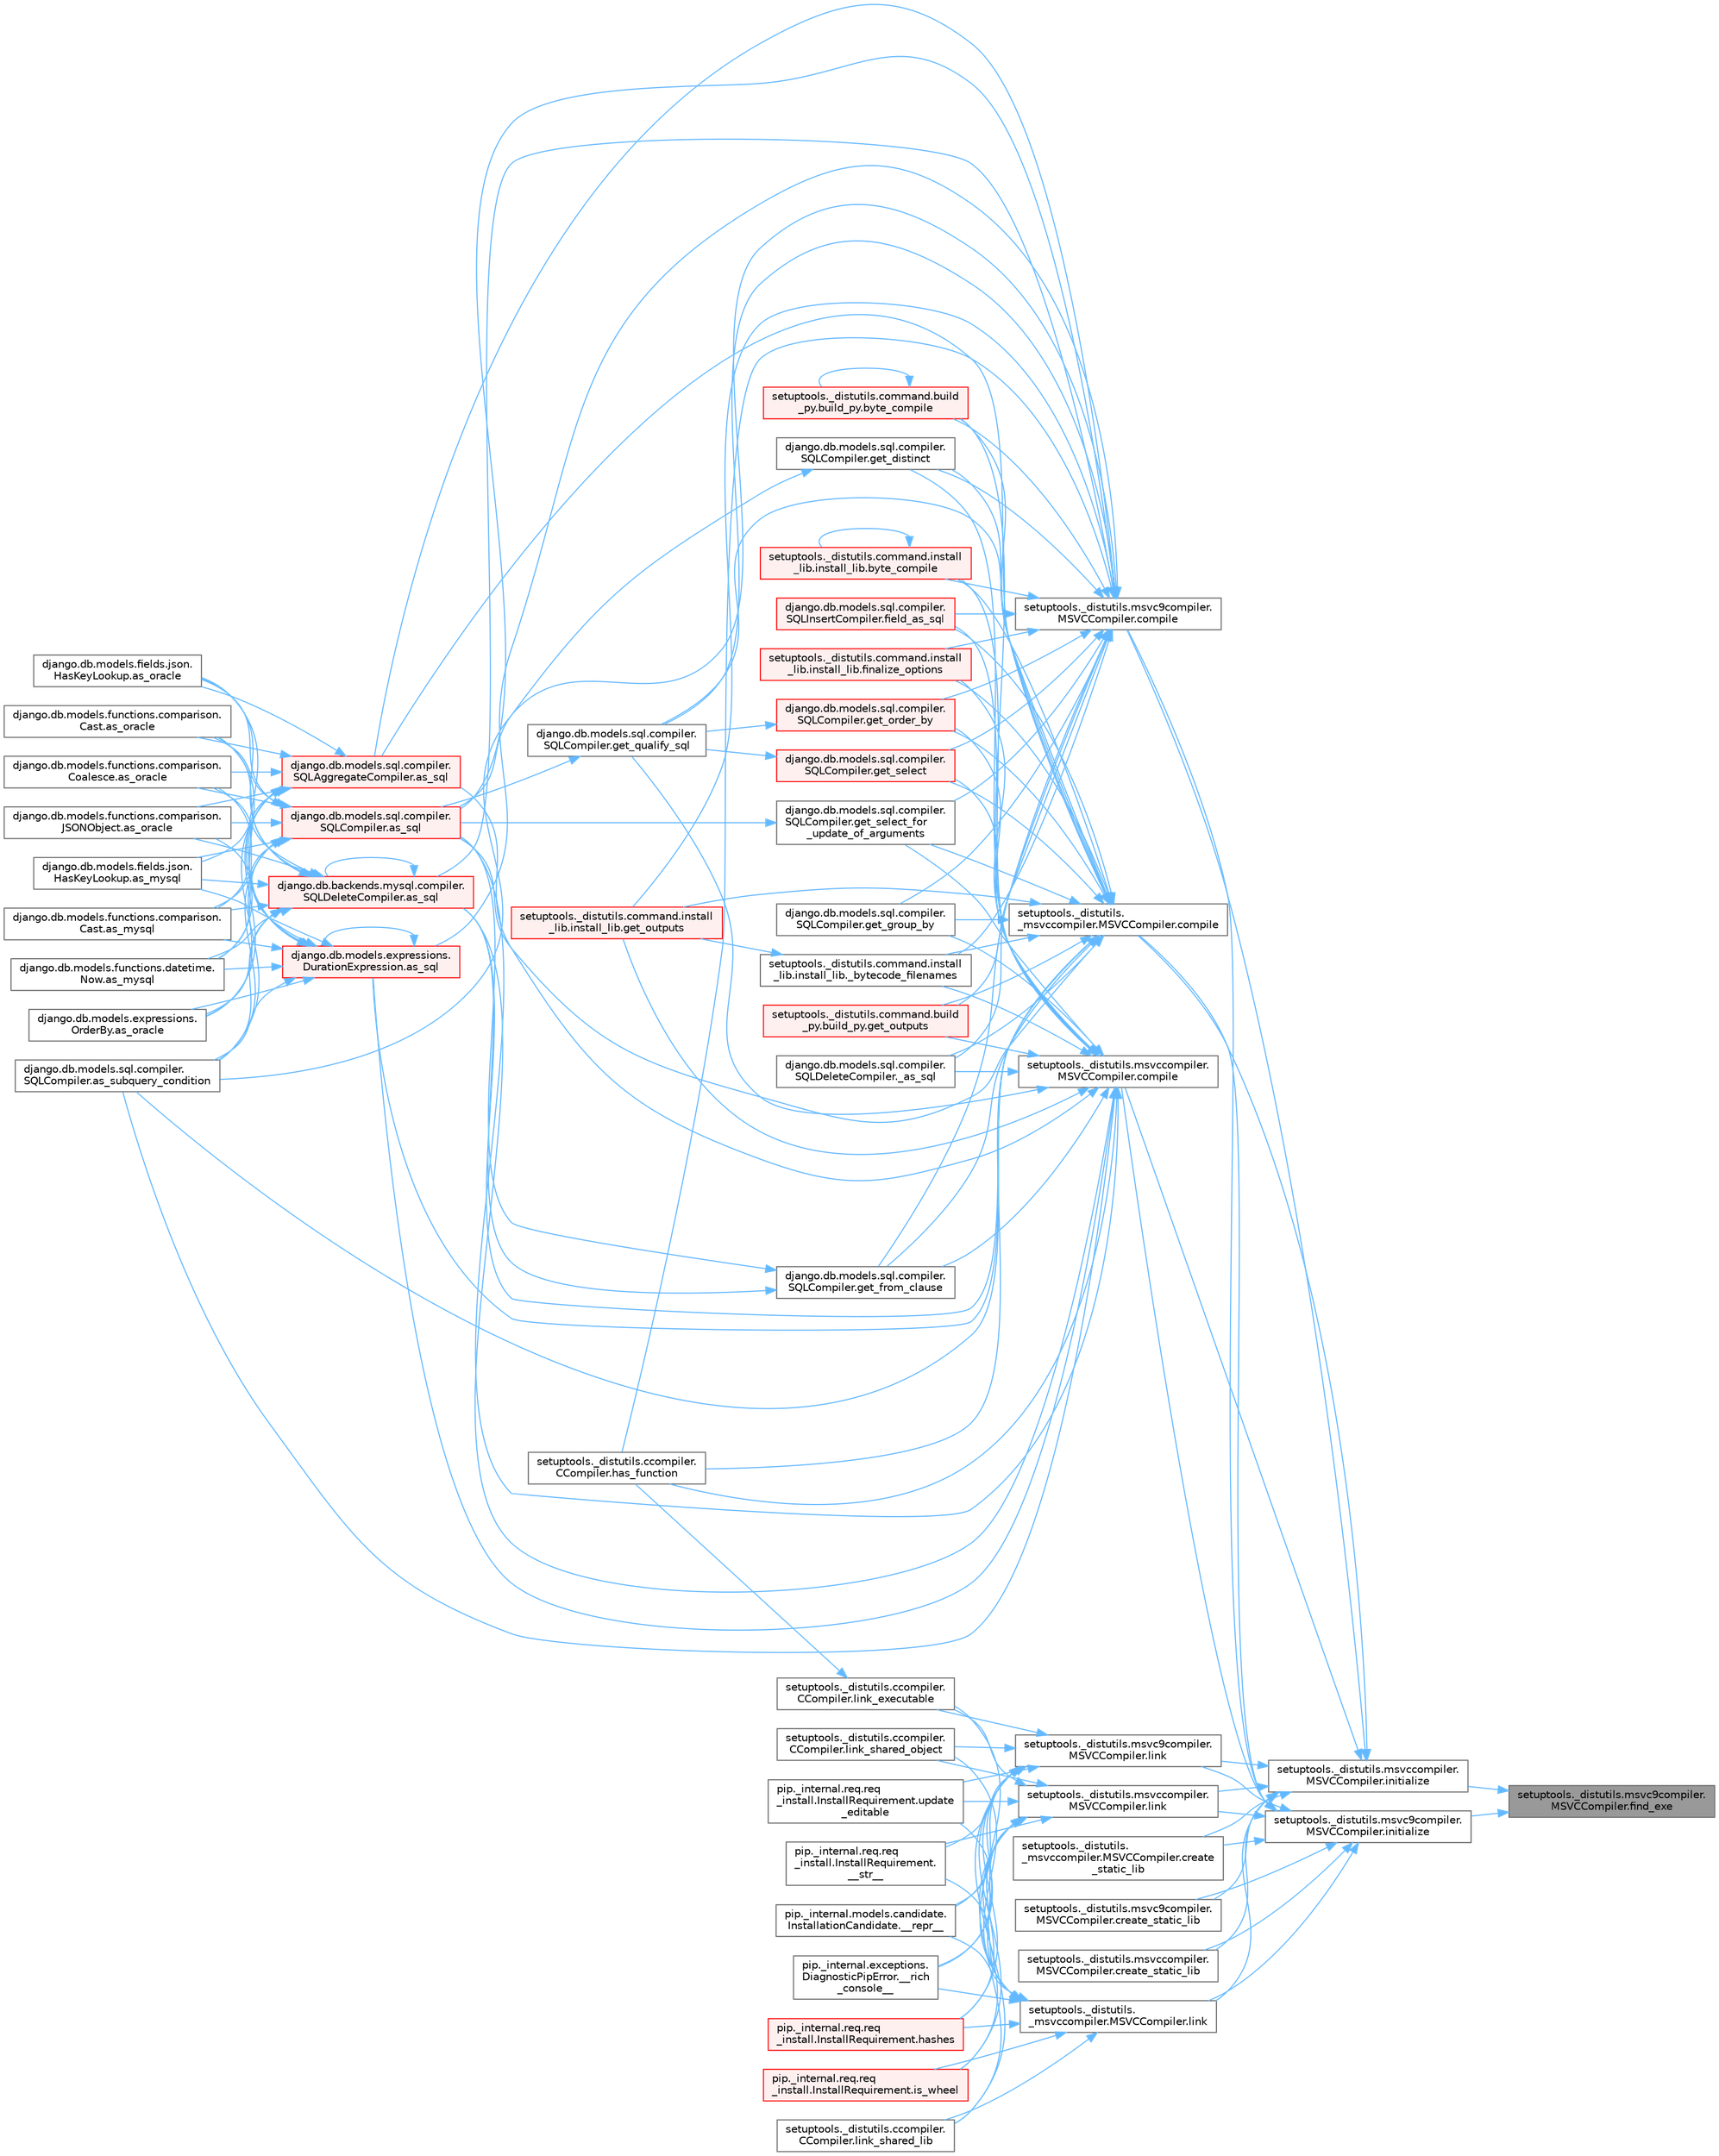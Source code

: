 digraph "setuptools._distutils.msvc9compiler.MSVCCompiler.find_exe"
{
 // LATEX_PDF_SIZE
  bgcolor="transparent";
  edge [fontname=Helvetica,fontsize=10,labelfontname=Helvetica,labelfontsize=10];
  node [fontname=Helvetica,fontsize=10,shape=box,height=0.2,width=0.4];
  rankdir="RL";
  Node1 [id="Node000001",label="setuptools._distutils.msvc9compiler.\lMSVCCompiler.find_exe",height=0.2,width=0.4,color="gray40", fillcolor="grey60", style="filled", fontcolor="black",tooltip=" "];
  Node1 -> Node2 [id="edge1_Node000001_Node000002",dir="back",color="steelblue1",style="solid",tooltip=" "];
  Node2 [id="Node000002",label="setuptools._distutils.msvc9compiler.\lMSVCCompiler.initialize",height=0.2,width=0.4,color="grey40", fillcolor="white", style="filled",URL="$classsetuptools_1_1__distutils_1_1msvc9compiler_1_1_m_s_v_c_compiler.html#a94f057de1dc9158080035d0acd89412f",tooltip=" "];
  Node2 -> Node3 [id="edge2_Node000002_Node000003",dir="back",color="steelblue1",style="solid",tooltip=" "];
  Node3 [id="Node000003",label="setuptools._distutils.\l_msvccompiler.MSVCCompiler.compile",height=0.2,width=0.4,color="grey40", fillcolor="white", style="filled",URL="$classsetuptools_1_1__distutils_1_1__msvccompiler_1_1_m_s_v_c_compiler.html#a120b859ab4fa415afafa55d41da93d6d",tooltip=" "];
  Node3 -> Node4 [id="edge3_Node000003_Node000004",dir="back",color="steelblue1",style="solid",tooltip=" "];
  Node4 [id="Node000004",label="django.db.models.sql.compiler.\lSQLDeleteCompiler._as_sql",height=0.2,width=0.4,color="grey40", fillcolor="white", style="filled",URL="$classdjango_1_1db_1_1models_1_1sql_1_1compiler_1_1_s_q_l_delete_compiler.html#a692a3a95ea9ae64c0582b1908466cfe7",tooltip=" "];
  Node3 -> Node5 [id="edge4_Node000003_Node000005",dir="back",color="steelblue1",style="solid",tooltip=" "];
  Node5 [id="Node000005",label="setuptools._distutils.command.install\l_lib.install_lib._bytecode_filenames",height=0.2,width=0.4,color="grey40", fillcolor="white", style="filled",URL="$classsetuptools_1_1__distutils_1_1command_1_1install__lib_1_1install__lib.html#a7a553f1ab741bfa02d332fede5374a9d",tooltip=" "];
  Node5 -> Node6 [id="edge5_Node000005_Node000006",dir="back",color="steelblue1",style="solid",tooltip=" "];
  Node6 [id="Node000006",label="setuptools._distutils.command.install\l_lib.install_lib.get_outputs",height=0.2,width=0.4,color="red", fillcolor="#FFF0F0", style="filled",URL="$classsetuptools_1_1__distutils_1_1command_1_1install__lib_1_1install__lib.html#a6be86618e6b7aac41d44b4c305468e33",tooltip=" "];
  Node3 -> Node13 [id="edge6_Node000003_Node000013",dir="back",color="steelblue1",style="solid",tooltip=" "];
  Node13 [id="Node000013",label="django.db.backends.mysql.compiler.\lSQLDeleteCompiler.as_sql",height=0.2,width=0.4,color="red", fillcolor="#FFF0F0", style="filled",URL="$classdjango_1_1db_1_1backends_1_1mysql_1_1compiler_1_1_s_q_l_delete_compiler.html#a71d0cb490cf857ffa3af19927999a391",tooltip=" "];
  Node13 -> Node14 [id="edge7_Node000013_Node000014",dir="back",color="steelblue1",style="solid",tooltip=" "];
  Node14 [id="Node000014",label="django.db.models.fields.json.\lHasKeyLookup.as_mysql",height=0.2,width=0.4,color="grey40", fillcolor="white", style="filled",URL="$classdjango_1_1db_1_1models_1_1fields_1_1json_1_1_has_key_lookup.html#a10f67427287f2c0ea32513ca6f481e96",tooltip=" "];
  Node13 -> Node15 [id="edge8_Node000013_Node000015",dir="back",color="steelblue1",style="solid",tooltip=" "];
  Node15 [id="Node000015",label="django.db.models.functions.comparison.\lCast.as_mysql",height=0.2,width=0.4,color="grey40", fillcolor="white", style="filled",URL="$classdjango_1_1db_1_1models_1_1functions_1_1comparison_1_1_cast.html#a447737891e955909c6a381529a67a84e",tooltip=" "];
  Node13 -> Node16 [id="edge9_Node000013_Node000016",dir="back",color="steelblue1",style="solid",tooltip=" "];
  Node16 [id="Node000016",label="django.db.models.functions.datetime.\lNow.as_mysql",height=0.2,width=0.4,color="grey40", fillcolor="white", style="filled",URL="$classdjango_1_1db_1_1models_1_1functions_1_1datetime_1_1_now.html#a070a9334fb198086c0c4e96e9725d92b",tooltip=" "];
  Node13 -> Node17 [id="edge10_Node000013_Node000017",dir="back",color="steelblue1",style="solid",tooltip=" "];
  Node17 [id="Node000017",label="django.db.models.expressions.\lOrderBy.as_oracle",height=0.2,width=0.4,color="grey40", fillcolor="white", style="filled",URL="$classdjango_1_1db_1_1models_1_1expressions_1_1_order_by.html#af9b6ede9b0df85d6bcf54f983b3a8f6a",tooltip=" "];
  Node13 -> Node18 [id="edge11_Node000013_Node000018",dir="back",color="steelblue1",style="solid",tooltip=" "];
  Node18 [id="Node000018",label="django.db.models.fields.json.\lHasKeyLookup.as_oracle",height=0.2,width=0.4,color="grey40", fillcolor="white", style="filled",URL="$classdjango_1_1db_1_1models_1_1fields_1_1json_1_1_has_key_lookup.html#afbb88aa4fb23b3ec3acdc695c2f52398",tooltip=" "];
  Node13 -> Node19 [id="edge12_Node000013_Node000019",dir="back",color="steelblue1",style="solid",tooltip=" "];
  Node19 [id="Node000019",label="django.db.models.functions.comparison.\lCast.as_oracle",height=0.2,width=0.4,color="grey40", fillcolor="white", style="filled",URL="$classdjango_1_1db_1_1models_1_1functions_1_1comparison_1_1_cast.html#ad466cd7ca85dc257d9e2718f41a263ec",tooltip=" "];
  Node13 -> Node20 [id="edge13_Node000013_Node000020",dir="back",color="steelblue1",style="solid",tooltip=" "];
  Node20 [id="Node000020",label="django.db.models.functions.comparison.\lCoalesce.as_oracle",height=0.2,width=0.4,color="grey40", fillcolor="white", style="filled",URL="$classdjango_1_1db_1_1models_1_1functions_1_1comparison_1_1_coalesce.html#a1bbeea180ef3ef4d8ba5d51d33d6ef85",tooltip=" "];
  Node13 -> Node21 [id="edge14_Node000013_Node000021",dir="back",color="steelblue1",style="solid",tooltip=" "];
  Node21 [id="Node000021",label="django.db.models.functions.comparison.\lJSONObject.as_oracle",height=0.2,width=0.4,color="grey40", fillcolor="white", style="filled",URL="$classdjango_1_1db_1_1models_1_1functions_1_1comparison_1_1_j_s_o_n_object.html#a4b4fa1161d27b0a9bbbdd0370e9af364",tooltip=" "];
  Node13 -> Node13 [id="edge15_Node000013_Node000013",dir="back",color="steelblue1",style="solid",tooltip=" "];
  Node13 -> Node36 [id="edge16_Node000013_Node000036",dir="back",color="steelblue1",style="solid",tooltip=" "];
  Node36 [id="Node000036",label="django.db.models.sql.compiler.\lSQLCompiler.as_subquery_condition",height=0.2,width=0.4,color="grey40", fillcolor="white", style="filled",URL="$classdjango_1_1db_1_1models_1_1sql_1_1compiler_1_1_s_q_l_compiler.html#a78bdce11e05140ed74db8f5463bedfce",tooltip=" "];
  Node3 -> Node42 [id="edge17_Node000003_Node000042",dir="back",color="steelblue1",style="solid",tooltip=" "];
  Node42 [id="Node000042",label="django.db.models.expressions.\lDurationExpression.as_sql",height=0.2,width=0.4,color="red", fillcolor="#FFF0F0", style="filled",URL="$classdjango_1_1db_1_1models_1_1expressions_1_1_duration_expression.html#a96fb041a2c24cc95a51f9a86634a4837",tooltip=" "];
  Node42 -> Node14 [id="edge18_Node000042_Node000014",dir="back",color="steelblue1",style="solid",tooltip=" "];
  Node42 -> Node15 [id="edge19_Node000042_Node000015",dir="back",color="steelblue1",style="solid",tooltip=" "];
  Node42 -> Node16 [id="edge20_Node000042_Node000016",dir="back",color="steelblue1",style="solid",tooltip=" "];
  Node42 -> Node17 [id="edge21_Node000042_Node000017",dir="back",color="steelblue1",style="solid",tooltip=" "];
  Node42 -> Node18 [id="edge22_Node000042_Node000018",dir="back",color="steelblue1",style="solid",tooltip=" "];
  Node42 -> Node19 [id="edge23_Node000042_Node000019",dir="back",color="steelblue1",style="solid",tooltip=" "];
  Node42 -> Node20 [id="edge24_Node000042_Node000020",dir="back",color="steelblue1",style="solid",tooltip=" "];
  Node42 -> Node21 [id="edge25_Node000042_Node000021",dir="back",color="steelblue1",style="solid",tooltip=" "];
  Node42 -> Node42 [id="edge26_Node000042_Node000042",dir="back",color="steelblue1",style="solid",tooltip=" "];
  Node42 -> Node36 [id="edge27_Node000042_Node000036",dir="back",color="steelblue1",style="solid",tooltip=" "];
  Node3 -> Node43 [id="edge28_Node000003_Node000043",dir="back",color="steelblue1",style="solid",tooltip=" "];
  Node43 [id="Node000043",label="django.db.models.sql.compiler.\lSQLAggregateCompiler.as_sql",height=0.2,width=0.4,color="red", fillcolor="#FFF0F0", style="filled",URL="$classdjango_1_1db_1_1models_1_1sql_1_1compiler_1_1_s_q_l_aggregate_compiler.html#a02a1d58598346a16727d513adc5236d4",tooltip=" "];
  Node43 -> Node14 [id="edge29_Node000043_Node000014",dir="back",color="steelblue1",style="solid",tooltip=" "];
  Node43 -> Node15 [id="edge30_Node000043_Node000015",dir="back",color="steelblue1",style="solid",tooltip=" "];
  Node43 -> Node16 [id="edge31_Node000043_Node000016",dir="back",color="steelblue1",style="solid",tooltip=" "];
  Node43 -> Node17 [id="edge32_Node000043_Node000017",dir="back",color="steelblue1",style="solid",tooltip=" "];
  Node43 -> Node18 [id="edge33_Node000043_Node000018",dir="back",color="steelblue1",style="solid",tooltip=" "];
  Node43 -> Node19 [id="edge34_Node000043_Node000019",dir="back",color="steelblue1",style="solid",tooltip=" "];
  Node43 -> Node20 [id="edge35_Node000043_Node000020",dir="back",color="steelblue1",style="solid",tooltip=" "];
  Node43 -> Node21 [id="edge36_Node000043_Node000021",dir="back",color="steelblue1",style="solid",tooltip=" "];
  Node43 -> Node36 [id="edge37_Node000043_Node000036",dir="back",color="steelblue1",style="solid",tooltip=" "];
  Node3 -> Node44 [id="edge38_Node000003_Node000044",dir="back",color="steelblue1",style="solid",tooltip=" "];
  Node44 [id="Node000044",label="django.db.models.sql.compiler.\lSQLCompiler.as_sql",height=0.2,width=0.4,color="red", fillcolor="#FFF0F0", style="filled",URL="$classdjango_1_1db_1_1models_1_1sql_1_1compiler_1_1_s_q_l_compiler.html#a3918d4acd4c4e25eaf039479facdc7db",tooltip=" "];
  Node44 -> Node14 [id="edge39_Node000044_Node000014",dir="back",color="steelblue1",style="solid",tooltip=" "];
  Node44 -> Node15 [id="edge40_Node000044_Node000015",dir="back",color="steelblue1",style="solid",tooltip=" "];
  Node44 -> Node16 [id="edge41_Node000044_Node000016",dir="back",color="steelblue1",style="solid",tooltip=" "];
  Node44 -> Node17 [id="edge42_Node000044_Node000017",dir="back",color="steelblue1",style="solid",tooltip=" "];
  Node44 -> Node18 [id="edge43_Node000044_Node000018",dir="back",color="steelblue1",style="solid",tooltip=" "];
  Node44 -> Node19 [id="edge44_Node000044_Node000019",dir="back",color="steelblue1",style="solid",tooltip=" "];
  Node44 -> Node20 [id="edge45_Node000044_Node000020",dir="back",color="steelblue1",style="solid",tooltip=" "];
  Node44 -> Node21 [id="edge46_Node000044_Node000021",dir="back",color="steelblue1",style="solid",tooltip=" "];
  Node44 -> Node36 [id="edge47_Node000044_Node000036",dir="back",color="steelblue1",style="solid",tooltip=" "];
  Node3 -> Node36 [id="edge48_Node000003_Node000036",dir="back",color="steelblue1",style="solid",tooltip=" "];
  Node3 -> Node45 [id="edge49_Node000003_Node000045",dir="back",color="steelblue1",style="solid",tooltip=" "];
  Node45 [id="Node000045",label="setuptools._distutils.command.build\l_py.build_py.byte_compile",height=0.2,width=0.4,color="red", fillcolor="#FFF0F0", style="filled",URL="$classsetuptools_1_1__distutils_1_1command_1_1build__py_1_1build__py.html#a7904ebbfe94d88432ab3ac03abf93a6c",tooltip=" "];
  Node45 -> Node45 [id="edge50_Node000045_Node000045",dir="back",color="steelblue1",style="solid",tooltip=" "];
  Node3 -> Node48 [id="edge51_Node000003_Node000048",dir="back",color="steelblue1",style="solid",tooltip=" "];
  Node48 [id="Node000048",label="setuptools._distutils.command.install\l_lib.install_lib.byte_compile",height=0.2,width=0.4,color="red", fillcolor="#FFF0F0", style="filled",URL="$classsetuptools_1_1__distutils_1_1command_1_1install__lib_1_1install__lib.html#a96e016f8c5f1277a2174f82cb4976008",tooltip=" "];
  Node48 -> Node48 [id="edge52_Node000048_Node000048",dir="back",color="steelblue1",style="solid",tooltip=" "];
  Node3 -> Node49 [id="edge53_Node000003_Node000049",dir="back",color="steelblue1",style="solid",tooltip=" "];
  Node49 [id="Node000049",label="django.db.models.sql.compiler.\lSQLInsertCompiler.field_as_sql",height=0.2,width=0.4,color="red", fillcolor="#FFF0F0", style="filled",URL="$classdjango_1_1db_1_1models_1_1sql_1_1compiler_1_1_s_q_l_insert_compiler.html#a31466510e3f5eb2bb3b91f8772f5bf4b",tooltip=" "];
  Node3 -> Node52 [id="edge54_Node000003_Node000052",dir="back",color="steelblue1",style="solid",tooltip=" "];
  Node52 [id="Node000052",label="setuptools._distutils.command.install\l_lib.install_lib.finalize_options",height=0.2,width=0.4,color="red", fillcolor="#FFF0F0", style="filled",URL="$classsetuptools_1_1__distutils_1_1command_1_1install__lib_1_1install__lib.html#abb9291d426ff7961acb24deb0e029ce4",tooltip=" "];
  Node3 -> Node55 [id="edge55_Node000003_Node000055",dir="back",color="steelblue1",style="solid",tooltip=" "];
  Node55 [id="Node000055",label="django.db.models.sql.compiler.\lSQLCompiler.get_distinct",height=0.2,width=0.4,color="grey40", fillcolor="white", style="filled",URL="$classdjango_1_1db_1_1models_1_1sql_1_1compiler_1_1_s_q_l_compiler.html#a5afc8cd4e50abc7c5a9f8ca83beba4d4",tooltip=" "];
  Node55 -> Node44 [id="edge56_Node000055_Node000044",dir="back",color="steelblue1",style="solid",tooltip=" "];
  Node3 -> Node56 [id="edge57_Node000003_Node000056",dir="back",color="steelblue1",style="solid",tooltip=" "];
  Node56 [id="Node000056",label="django.db.models.sql.compiler.\lSQLCompiler.get_from_clause",height=0.2,width=0.4,color="grey40", fillcolor="white", style="filled",URL="$classdjango_1_1db_1_1models_1_1sql_1_1compiler_1_1_s_q_l_compiler.html#a83d303ccaad416a1714f4ce46f691473",tooltip=" "];
  Node56 -> Node13 [id="edge58_Node000056_Node000013",dir="back",color="steelblue1",style="solid",tooltip=" "];
  Node56 -> Node44 [id="edge59_Node000056_Node000044",dir="back",color="steelblue1",style="solid",tooltip=" "];
  Node3 -> Node57 [id="edge60_Node000003_Node000057",dir="back",color="steelblue1",style="solid",tooltip=" "];
  Node57 [id="Node000057",label="django.db.models.sql.compiler.\lSQLCompiler.get_group_by",height=0.2,width=0.4,color="grey40", fillcolor="white", style="filled",URL="$classdjango_1_1db_1_1models_1_1sql_1_1compiler_1_1_s_q_l_compiler.html#a952d33943d1a7920e1884ce273e96e53",tooltip=" "];
  Node3 -> Node58 [id="edge61_Node000003_Node000058",dir="back",color="steelblue1",style="solid",tooltip=" "];
  Node58 [id="Node000058",label="django.db.models.sql.compiler.\lSQLCompiler.get_order_by",height=0.2,width=0.4,color="red", fillcolor="#FFF0F0", style="filled",URL="$classdjango_1_1db_1_1models_1_1sql_1_1compiler_1_1_s_q_l_compiler.html#a85a625d03b1e87e5dc6f2ea7e93fef1a",tooltip=" "];
  Node58 -> Node60 [id="edge62_Node000058_Node000060",dir="back",color="steelblue1",style="solid",tooltip=" "];
  Node60 [id="Node000060",label="django.db.models.sql.compiler.\lSQLCompiler.get_qualify_sql",height=0.2,width=0.4,color="grey40", fillcolor="white", style="filled",URL="$classdjango_1_1db_1_1models_1_1sql_1_1compiler_1_1_s_q_l_compiler.html#afdb00329e7a13cfc55825ceb0302bb93",tooltip=" "];
  Node60 -> Node44 [id="edge63_Node000060_Node000044",dir="back",color="steelblue1",style="solid",tooltip=" "];
  Node3 -> Node63 [id="edge64_Node000003_Node000063",dir="back",color="steelblue1",style="solid",tooltip=" "];
  Node63 [id="Node000063",label="setuptools._distutils.command.build\l_py.build_py.get_outputs",height=0.2,width=0.4,color="red", fillcolor="#FFF0F0", style="filled",URL="$classsetuptools_1_1__distutils_1_1command_1_1build__py_1_1build__py.html#a46cabd50dc25977134825f0bff6b2bc3",tooltip=" "];
  Node3 -> Node6 [id="edge65_Node000003_Node000006",dir="back",color="steelblue1",style="solid",tooltip=" "];
  Node3 -> Node60 [id="edge66_Node000003_Node000060",dir="back",color="steelblue1",style="solid",tooltip=" "];
  Node3 -> Node64 [id="edge67_Node000003_Node000064",dir="back",color="steelblue1",style="solid",tooltip=" "];
  Node64 [id="Node000064",label="django.db.models.sql.compiler.\lSQLCompiler.get_select",height=0.2,width=0.4,color="red", fillcolor="#FFF0F0", style="filled",URL="$classdjango_1_1db_1_1models_1_1sql_1_1compiler_1_1_s_q_l_compiler.html#ae45920438395e09bd0e2211c58a50e04",tooltip=" "];
  Node64 -> Node60 [id="edge68_Node000064_Node000060",dir="back",color="steelblue1",style="solid",tooltip=" "];
  Node3 -> Node66 [id="edge69_Node000003_Node000066",dir="back",color="steelblue1",style="solid",tooltip=" "];
  Node66 [id="Node000066",label="django.db.models.sql.compiler.\lSQLCompiler.get_select_for\l_update_of_arguments",height=0.2,width=0.4,color="grey40", fillcolor="white", style="filled",URL="$classdjango_1_1db_1_1models_1_1sql_1_1compiler_1_1_s_q_l_compiler.html#acc146258b1413bd96cd04cad1855dd94",tooltip=" "];
  Node66 -> Node44 [id="edge70_Node000066_Node000044",dir="back",color="steelblue1",style="solid",tooltip=" "];
  Node3 -> Node67 [id="edge71_Node000003_Node000067",dir="back",color="steelblue1",style="solid",tooltip=" "];
  Node67 [id="Node000067",label="setuptools._distutils.ccompiler.\lCCompiler.has_function",height=0.2,width=0.4,color="grey40", fillcolor="white", style="filled",URL="$classsetuptools_1_1__distutils_1_1ccompiler_1_1_c_compiler.html#a095ee5df0f2e6a387621f10c17949738",tooltip=" "];
  Node2 -> Node68 [id="edge72_Node000002_Node000068",dir="back",color="steelblue1",style="solid",tooltip=" "];
  Node68 [id="Node000068",label="setuptools._distutils.msvc9compiler.\lMSVCCompiler.compile",height=0.2,width=0.4,color="grey40", fillcolor="white", style="filled",URL="$classsetuptools_1_1__distutils_1_1msvc9compiler_1_1_m_s_v_c_compiler.html#acef92f6a3e5ca1da81edac6c4eb13394",tooltip=" "];
  Node68 -> Node4 [id="edge73_Node000068_Node000004",dir="back",color="steelblue1",style="solid",tooltip=" "];
  Node68 -> Node5 [id="edge74_Node000068_Node000005",dir="back",color="steelblue1",style="solid",tooltip=" "];
  Node68 -> Node13 [id="edge75_Node000068_Node000013",dir="back",color="steelblue1",style="solid",tooltip=" "];
  Node68 -> Node42 [id="edge76_Node000068_Node000042",dir="back",color="steelblue1",style="solid",tooltip=" "];
  Node68 -> Node43 [id="edge77_Node000068_Node000043",dir="back",color="steelblue1",style="solid",tooltip=" "];
  Node68 -> Node44 [id="edge78_Node000068_Node000044",dir="back",color="steelblue1",style="solid",tooltip=" "];
  Node68 -> Node36 [id="edge79_Node000068_Node000036",dir="back",color="steelblue1",style="solid",tooltip=" "];
  Node68 -> Node45 [id="edge80_Node000068_Node000045",dir="back",color="steelblue1",style="solid",tooltip=" "];
  Node68 -> Node48 [id="edge81_Node000068_Node000048",dir="back",color="steelblue1",style="solid",tooltip=" "];
  Node68 -> Node49 [id="edge82_Node000068_Node000049",dir="back",color="steelblue1",style="solid",tooltip=" "];
  Node68 -> Node52 [id="edge83_Node000068_Node000052",dir="back",color="steelblue1",style="solid",tooltip=" "];
  Node68 -> Node55 [id="edge84_Node000068_Node000055",dir="back",color="steelblue1",style="solid",tooltip=" "];
  Node68 -> Node56 [id="edge85_Node000068_Node000056",dir="back",color="steelblue1",style="solid",tooltip=" "];
  Node68 -> Node57 [id="edge86_Node000068_Node000057",dir="back",color="steelblue1",style="solid",tooltip=" "];
  Node68 -> Node58 [id="edge87_Node000068_Node000058",dir="back",color="steelblue1",style="solid",tooltip=" "];
  Node68 -> Node63 [id="edge88_Node000068_Node000063",dir="back",color="steelblue1",style="solid",tooltip=" "];
  Node68 -> Node6 [id="edge89_Node000068_Node000006",dir="back",color="steelblue1",style="solid",tooltip=" "];
  Node68 -> Node60 [id="edge90_Node000068_Node000060",dir="back",color="steelblue1",style="solid",tooltip=" "];
  Node68 -> Node64 [id="edge91_Node000068_Node000064",dir="back",color="steelblue1",style="solid",tooltip=" "];
  Node68 -> Node66 [id="edge92_Node000068_Node000066",dir="back",color="steelblue1",style="solid",tooltip=" "];
  Node68 -> Node67 [id="edge93_Node000068_Node000067",dir="back",color="steelblue1",style="solid",tooltip=" "];
  Node2 -> Node69 [id="edge94_Node000002_Node000069",dir="back",color="steelblue1",style="solid",tooltip=" "];
  Node69 [id="Node000069",label="setuptools._distutils.msvccompiler.\lMSVCCompiler.compile",height=0.2,width=0.4,color="grey40", fillcolor="white", style="filled",URL="$classsetuptools_1_1__distutils_1_1msvccompiler_1_1_m_s_v_c_compiler.html#a0b94993c995adcbeba0bd04caff0905a",tooltip=" "];
  Node69 -> Node4 [id="edge95_Node000069_Node000004",dir="back",color="steelblue1",style="solid",tooltip=" "];
  Node69 -> Node5 [id="edge96_Node000069_Node000005",dir="back",color="steelblue1",style="solid",tooltip=" "];
  Node69 -> Node13 [id="edge97_Node000069_Node000013",dir="back",color="steelblue1",style="solid",tooltip=" "];
  Node69 -> Node42 [id="edge98_Node000069_Node000042",dir="back",color="steelblue1",style="solid",tooltip=" "];
  Node69 -> Node43 [id="edge99_Node000069_Node000043",dir="back",color="steelblue1",style="solid",tooltip=" "];
  Node69 -> Node44 [id="edge100_Node000069_Node000044",dir="back",color="steelblue1",style="solid",tooltip=" "];
  Node69 -> Node36 [id="edge101_Node000069_Node000036",dir="back",color="steelblue1",style="solid",tooltip=" "];
  Node69 -> Node45 [id="edge102_Node000069_Node000045",dir="back",color="steelblue1",style="solid",tooltip=" "];
  Node69 -> Node48 [id="edge103_Node000069_Node000048",dir="back",color="steelblue1",style="solid",tooltip=" "];
  Node69 -> Node49 [id="edge104_Node000069_Node000049",dir="back",color="steelblue1",style="solid",tooltip=" "];
  Node69 -> Node52 [id="edge105_Node000069_Node000052",dir="back",color="steelblue1",style="solid",tooltip=" "];
  Node69 -> Node55 [id="edge106_Node000069_Node000055",dir="back",color="steelblue1",style="solid",tooltip=" "];
  Node69 -> Node56 [id="edge107_Node000069_Node000056",dir="back",color="steelblue1",style="solid",tooltip=" "];
  Node69 -> Node57 [id="edge108_Node000069_Node000057",dir="back",color="steelblue1",style="solid",tooltip=" "];
  Node69 -> Node58 [id="edge109_Node000069_Node000058",dir="back",color="steelblue1",style="solid",tooltip=" "];
  Node69 -> Node63 [id="edge110_Node000069_Node000063",dir="back",color="steelblue1",style="solid",tooltip=" "];
  Node69 -> Node6 [id="edge111_Node000069_Node000006",dir="back",color="steelblue1",style="solid",tooltip=" "];
  Node69 -> Node60 [id="edge112_Node000069_Node000060",dir="back",color="steelblue1",style="solid",tooltip=" "];
  Node69 -> Node64 [id="edge113_Node000069_Node000064",dir="back",color="steelblue1",style="solid",tooltip=" "];
  Node69 -> Node66 [id="edge114_Node000069_Node000066",dir="back",color="steelblue1",style="solid",tooltip=" "];
  Node69 -> Node67 [id="edge115_Node000069_Node000067",dir="back",color="steelblue1",style="solid",tooltip=" "];
  Node2 -> Node70 [id="edge116_Node000002_Node000070",dir="back",color="steelblue1",style="solid",tooltip=" "];
  Node70 [id="Node000070",label="setuptools._distutils.\l_msvccompiler.MSVCCompiler.create\l_static_lib",height=0.2,width=0.4,color="grey40", fillcolor="white", style="filled",URL="$classsetuptools_1_1__distutils_1_1__msvccompiler_1_1_m_s_v_c_compiler.html#ae04525e6f7fa5d4367174897343b46a8",tooltip=" "];
  Node2 -> Node71 [id="edge117_Node000002_Node000071",dir="back",color="steelblue1",style="solid",tooltip=" "];
  Node71 [id="Node000071",label="setuptools._distutils.msvc9compiler.\lMSVCCompiler.create_static_lib",height=0.2,width=0.4,color="grey40", fillcolor="white", style="filled",URL="$classsetuptools_1_1__distutils_1_1msvc9compiler_1_1_m_s_v_c_compiler.html#ac17cc8956aa2747a4dcf61e7bc8cffe2",tooltip=" "];
  Node2 -> Node72 [id="edge118_Node000002_Node000072",dir="back",color="steelblue1",style="solid",tooltip=" "];
  Node72 [id="Node000072",label="setuptools._distutils.msvccompiler.\lMSVCCompiler.create_static_lib",height=0.2,width=0.4,color="grey40", fillcolor="white", style="filled",URL="$classsetuptools_1_1__distutils_1_1msvccompiler_1_1_m_s_v_c_compiler.html#ad83a7cd8231307ea7189e8344bfd98bf",tooltip=" "];
  Node2 -> Node73 [id="edge119_Node000002_Node000073",dir="back",color="steelblue1",style="solid",tooltip=" "];
  Node73 [id="Node000073",label="setuptools._distutils.\l_msvccompiler.MSVCCompiler.link",height=0.2,width=0.4,color="grey40", fillcolor="white", style="filled",URL="$classsetuptools_1_1__distutils_1_1__msvccompiler_1_1_m_s_v_c_compiler.html#aefba9a19cc1d7316a3755f96f4def5f7",tooltip=" "];
  Node73 -> Node74 [id="edge120_Node000073_Node000074",dir="back",color="steelblue1",style="solid",tooltip=" "];
  Node74 [id="Node000074",label="pip._internal.models.candidate.\lInstallationCandidate.__repr__",height=0.2,width=0.4,color="grey40", fillcolor="white", style="filled",URL="$classpip_1_1__internal_1_1models_1_1candidate_1_1_installation_candidate.html#a49ee1c1d2c89b1877a103e615b0b1d0b",tooltip=" "];
  Node73 -> Node75 [id="edge121_Node000073_Node000075",dir="back",color="steelblue1",style="solid",tooltip=" "];
  Node75 [id="Node000075",label="pip._internal.exceptions.\lDiagnosticPipError.__rich\l_console__",height=0.2,width=0.4,color="grey40", fillcolor="white", style="filled",URL="$classpip_1_1__internal_1_1exceptions_1_1_diagnostic_pip_error.html#ae53a5c1fbcdadc8c58ac65565862d7a7",tooltip=" "];
  Node73 -> Node76 [id="edge122_Node000073_Node000076",dir="back",color="steelblue1",style="solid",tooltip=" "];
  Node76 [id="Node000076",label="pip._internal.req.req\l_install.InstallRequirement.\l__str__",height=0.2,width=0.4,color="grey40", fillcolor="white", style="filled",URL="$classpip_1_1__internal_1_1req_1_1req__install_1_1_install_requirement.html#a837c246def32f68224a9bdf67f3371e8",tooltip=" "];
  Node73 -> Node77 [id="edge123_Node000073_Node000077",dir="back",color="steelblue1",style="solid",tooltip=" "];
  Node77 [id="Node000077",label="pip._internal.req.req\l_install.InstallRequirement.hashes",height=0.2,width=0.4,color="red", fillcolor="#FFF0F0", style="filled",URL="$classpip_1_1__internal_1_1req_1_1req__install_1_1_install_requirement.html#acf56120e2e7c5046433147b7b496f74a",tooltip=" "];
  Node73 -> Node145 [id="edge124_Node000073_Node000145",dir="back",color="steelblue1",style="solid",tooltip=" "];
  Node145 [id="Node000145",label="pip._internal.req.req\l_install.InstallRequirement.is_wheel",height=0.2,width=0.4,color="red", fillcolor="#FFF0F0", style="filled",URL="$classpip_1_1__internal_1_1req_1_1req__install_1_1_install_requirement.html#a96a0dcbdfe1836b1f995bbd2bed7a64a",tooltip=" "];
  Node73 -> Node147 [id="edge125_Node000073_Node000147",dir="back",color="steelblue1",style="solid",tooltip=" "];
  Node147 [id="Node000147",label="setuptools._distutils.ccompiler.\lCCompiler.link_executable",height=0.2,width=0.4,color="grey40", fillcolor="white", style="filled",URL="$classsetuptools_1_1__distutils_1_1ccompiler_1_1_c_compiler.html#a7304f11cc32fac2f8c39932128e42fb0",tooltip=" "];
  Node147 -> Node67 [id="edge126_Node000147_Node000067",dir="back",color="steelblue1",style="solid",tooltip=" "];
  Node73 -> Node148 [id="edge127_Node000073_Node000148",dir="back",color="steelblue1",style="solid",tooltip=" "];
  Node148 [id="Node000148",label="setuptools._distutils.ccompiler.\lCCompiler.link_shared_lib",height=0.2,width=0.4,color="grey40", fillcolor="white", style="filled",URL="$classsetuptools_1_1__distutils_1_1ccompiler_1_1_c_compiler.html#a6b3ac860646728c62f543f13a0b53887",tooltip=" "];
  Node73 -> Node149 [id="edge128_Node000073_Node000149",dir="back",color="steelblue1",style="solid",tooltip=" "];
  Node149 [id="Node000149",label="setuptools._distutils.ccompiler.\lCCompiler.link_shared_object",height=0.2,width=0.4,color="grey40", fillcolor="white", style="filled",URL="$classsetuptools_1_1__distutils_1_1ccompiler_1_1_c_compiler.html#a4ac0db2684041f9f4cfb641037b0ba4d",tooltip=" "];
  Node73 -> Node150 [id="edge129_Node000073_Node000150",dir="back",color="steelblue1",style="solid",tooltip=" "];
  Node150 [id="Node000150",label="pip._internal.req.req\l_install.InstallRequirement.update\l_editable",height=0.2,width=0.4,color="grey40", fillcolor="white", style="filled",URL="$classpip_1_1__internal_1_1req_1_1req__install_1_1_install_requirement.html#a138ffc98065172cbd29af90e6cd25871",tooltip=" "];
  Node2 -> Node1680 [id="edge130_Node000002_Node001680",dir="back",color="steelblue1",style="solid",tooltip=" "];
  Node1680 [id="Node001680",label="setuptools._distutils.msvc9compiler.\lMSVCCompiler.link",height=0.2,width=0.4,color="grey40", fillcolor="white", style="filled",URL="$classsetuptools_1_1__distutils_1_1msvc9compiler_1_1_m_s_v_c_compiler.html#a0c96b6aa97f0cccac88db8bc4220274f",tooltip=" "];
  Node1680 -> Node74 [id="edge131_Node001680_Node000074",dir="back",color="steelblue1",style="solid",tooltip=" "];
  Node1680 -> Node75 [id="edge132_Node001680_Node000075",dir="back",color="steelblue1",style="solid",tooltip=" "];
  Node1680 -> Node76 [id="edge133_Node001680_Node000076",dir="back",color="steelblue1",style="solid",tooltip=" "];
  Node1680 -> Node77 [id="edge134_Node001680_Node000077",dir="back",color="steelblue1",style="solid",tooltip=" "];
  Node1680 -> Node145 [id="edge135_Node001680_Node000145",dir="back",color="steelblue1",style="solid",tooltip=" "];
  Node1680 -> Node147 [id="edge136_Node001680_Node000147",dir="back",color="steelblue1",style="solid",tooltip=" "];
  Node1680 -> Node148 [id="edge137_Node001680_Node000148",dir="back",color="steelblue1",style="solid",tooltip=" "];
  Node1680 -> Node149 [id="edge138_Node001680_Node000149",dir="back",color="steelblue1",style="solid",tooltip=" "];
  Node1680 -> Node150 [id="edge139_Node001680_Node000150",dir="back",color="steelblue1",style="solid",tooltip=" "];
  Node2 -> Node1681 [id="edge140_Node000002_Node001681",dir="back",color="steelblue1",style="solid",tooltip=" "];
  Node1681 [id="Node001681",label="setuptools._distutils.msvccompiler.\lMSVCCompiler.link",height=0.2,width=0.4,color="grey40", fillcolor="white", style="filled",URL="$classsetuptools_1_1__distutils_1_1msvccompiler_1_1_m_s_v_c_compiler.html#a99e371debe387deabeae0b75e3b70af5",tooltip=" "];
  Node1681 -> Node74 [id="edge141_Node001681_Node000074",dir="back",color="steelblue1",style="solid",tooltip=" "];
  Node1681 -> Node75 [id="edge142_Node001681_Node000075",dir="back",color="steelblue1",style="solid",tooltip=" "];
  Node1681 -> Node76 [id="edge143_Node001681_Node000076",dir="back",color="steelblue1",style="solid",tooltip=" "];
  Node1681 -> Node77 [id="edge144_Node001681_Node000077",dir="back",color="steelblue1",style="solid",tooltip=" "];
  Node1681 -> Node145 [id="edge145_Node001681_Node000145",dir="back",color="steelblue1",style="solid",tooltip=" "];
  Node1681 -> Node147 [id="edge146_Node001681_Node000147",dir="back",color="steelblue1",style="solid",tooltip=" "];
  Node1681 -> Node148 [id="edge147_Node001681_Node000148",dir="back",color="steelblue1",style="solid",tooltip=" "];
  Node1681 -> Node149 [id="edge148_Node001681_Node000149",dir="back",color="steelblue1",style="solid",tooltip=" "];
  Node1681 -> Node150 [id="edge149_Node001681_Node000150",dir="back",color="steelblue1",style="solid",tooltip=" "];
  Node1 -> Node3180 [id="edge150_Node000001_Node003180",dir="back",color="steelblue1",style="solid",tooltip=" "];
  Node3180 [id="Node003180",label="setuptools._distutils.msvccompiler.\lMSVCCompiler.initialize",height=0.2,width=0.4,color="grey40", fillcolor="white", style="filled",URL="$classsetuptools_1_1__distutils_1_1msvccompiler_1_1_m_s_v_c_compiler.html#a622c75ec314a3e866578248e9bfcef28",tooltip=" "];
  Node3180 -> Node3 [id="edge151_Node003180_Node000003",dir="back",color="steelblue1",style="solid",tooltip=" "];
  Node3180 -> Node68 [id="edge152_Node003180_Node000068",dir="back",color="steelblue1",style="solid",tooltip=" "];
  Node3180 -> Node69 [id="edge153_Node003180_Node000069",dir="back",color="steelblue1",style="solid",tooltip=" "];
  Node3180 -> Node70 [id="edge154_Node003180_Node000070",dir="back",color="steelblue1",style="solid",tooltip=" "];
  Node3180 -> Node71 [id="edge155_Node003180_Node000071",dir="back",color="steelblue1",style="solid",tooltip=" "];
  Node3180 -> Node72 [id="edge156_Node003180_Node000072",dir="back",color="steelblue1",style="solid",tooltip=" "];
  Node3180 -> Node73 [id="edge157_Node003180_Node000073",dir="back",color="steelblue1",style="solid",tooltip=" "];
  Node3180 -> Node1680 [id="edge158_Node003180_Node001680",dir="back",color="steelblue1",style="solid",tooltip=" "];
  Node3180 -> Node1681 [id="edge159_Node003180_Node001681",dir="back",color="steelblue1",style="solid",tooltip=" "];
}
